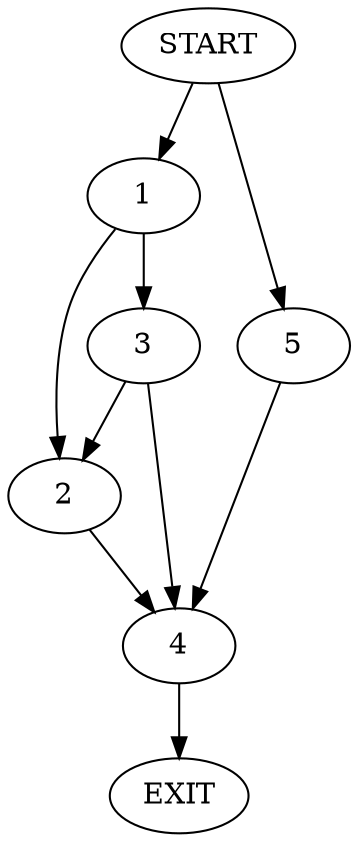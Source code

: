 digraph {
0 [label="START"]
6 [label="EXIT"]
0 -> 1
1 -> 2
1 -> 3
2 -> 4
3 -> 4
3 -> 2
4 -> 6
0 -> 5
5 -> 4
}
